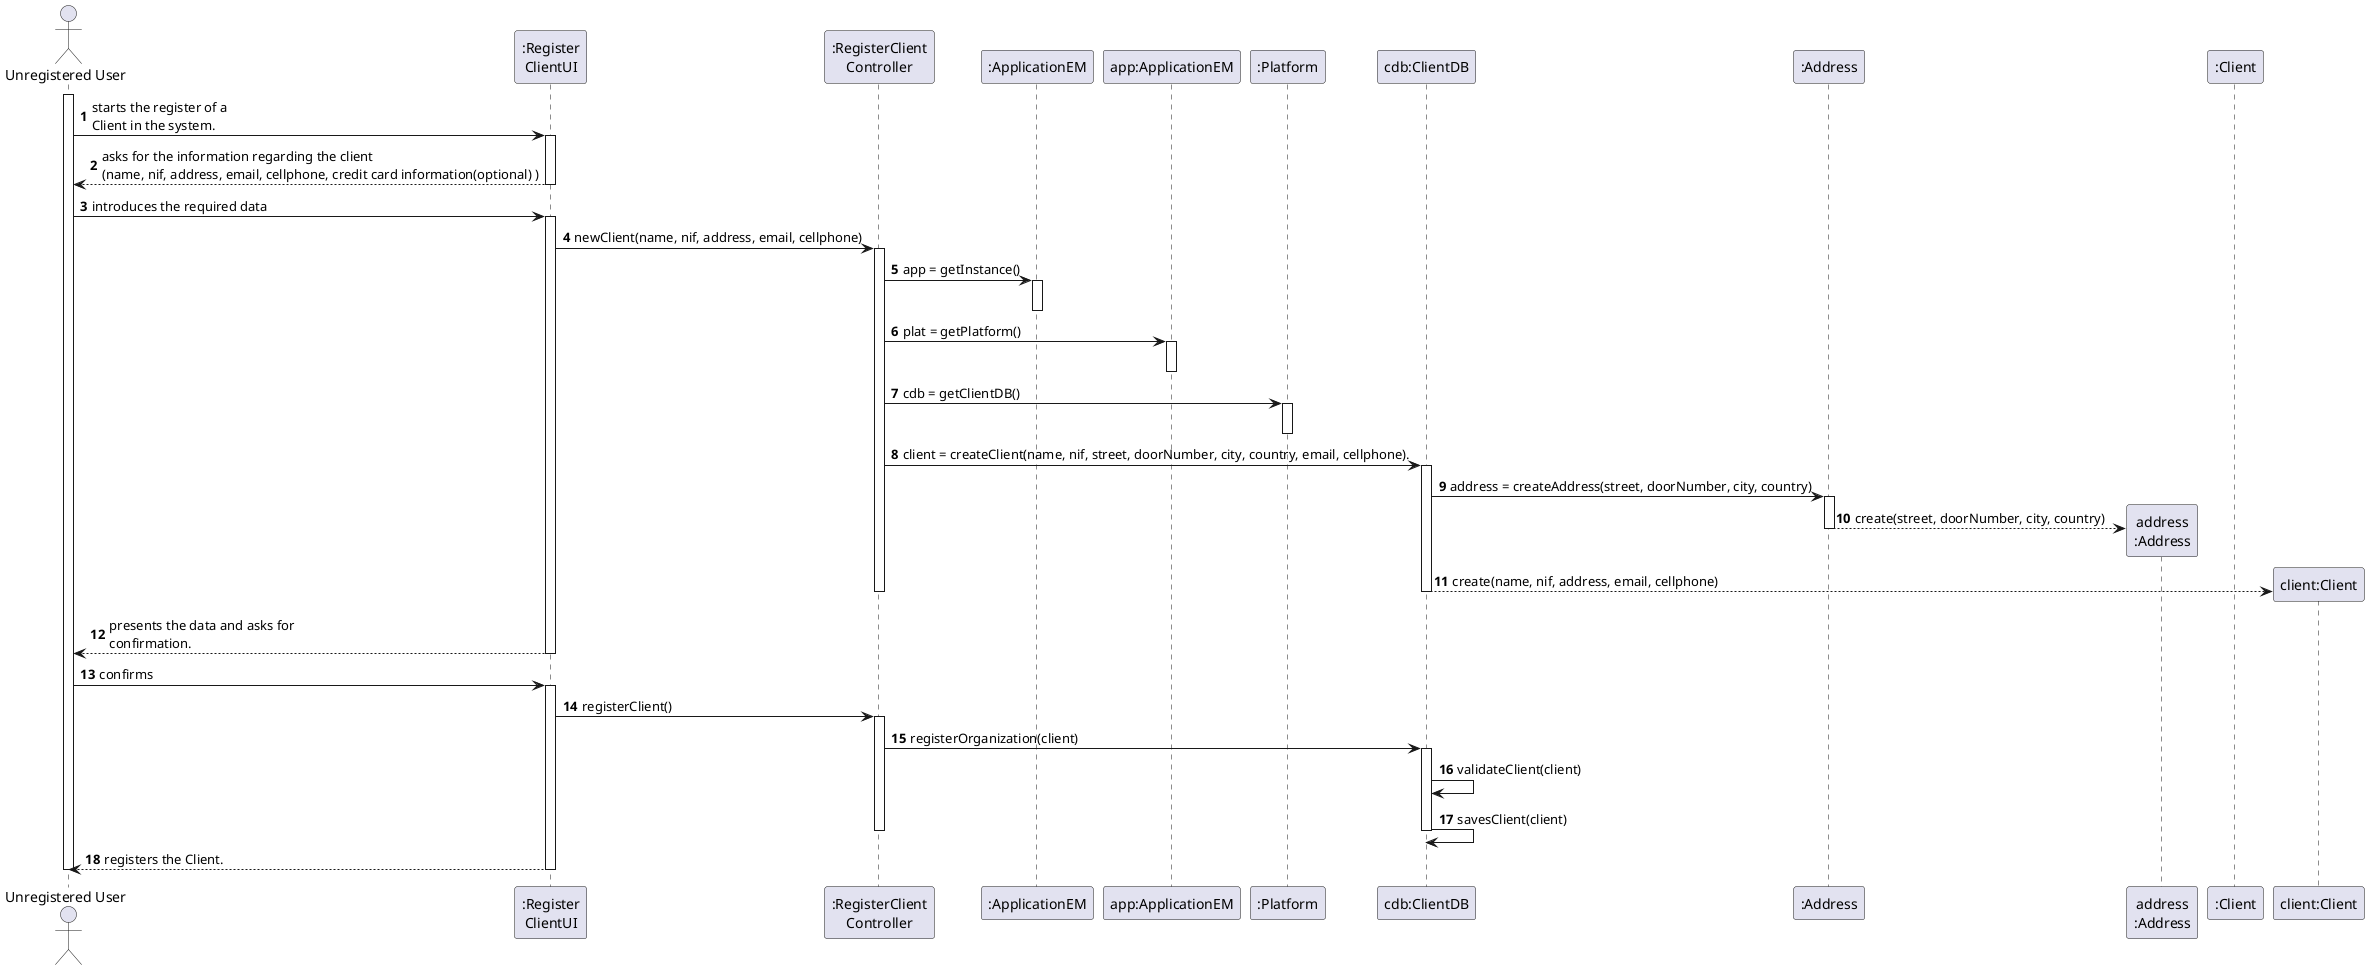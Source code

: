 @startuml
autonumber

actor "Unregistered User" as USR
participant ":Register\nClientUI" as UI
participant ":RegisterClient\nController" as CTRL
participant ":ApplicationEM" as APP
participant "app:ApplicationEM" as AP
participant ":Platform" as PLAT
participant "cdb:ClientDB" as DB
participant ":Address" as AD
participant "address\n:Address" as ADD
participant ":Client" as _CLT
participant "client:Client" as CLT

activate USR
USR -> UI : starts the register of a \nClient in the system.
activate UI
UI --> USR : asks for the information regarding the client \n(name, nif, address, email, cellphone, credit card information(optional) )
deactivate UI

USR -> UI : introduces the required data
activate UI

UI -> CTRL : newClient(name, nif, address, email, cellphone)
activate CTRL

CTRL -> APP : app = getInstance()
activate APP
deactivate APP

CTRL -> AP : plat = getPlatform()
activate AP
deactivate AP

CTRL -> PLAT: cdb = getClientDB()
activate PLAT
deactivate PLAT

CTRL -> DB: client = createClient(name, nif, street, doorNumber, city, country, email, cellphone).
activate DB

DB -> AD: address = createAddress(street, doorNumber, city, country)
activate AD
AD --> ADD **: create(street, doorNumber, city, country)
deactivate AD


DB --> CLT ** : create(name, nif, address, email, cellphone)
deactivate DB

deactivate CTRL
UI --> USR : presents the data and asks for \nconfirmation.
deactivate UI

USR -> UI : confirms
activate UI

UI -> CTRL: registerClient()
activate CTRL
CTRL -> DB: registerOrganization(client)
activate DB

DB -> DB: validateClient(client)
DB -> DB: savesClient(client)
deactivate DB

deactivate CTRL
UI --> USR : registers the Client.
deactivate UI

deactivate USR
@enduml
